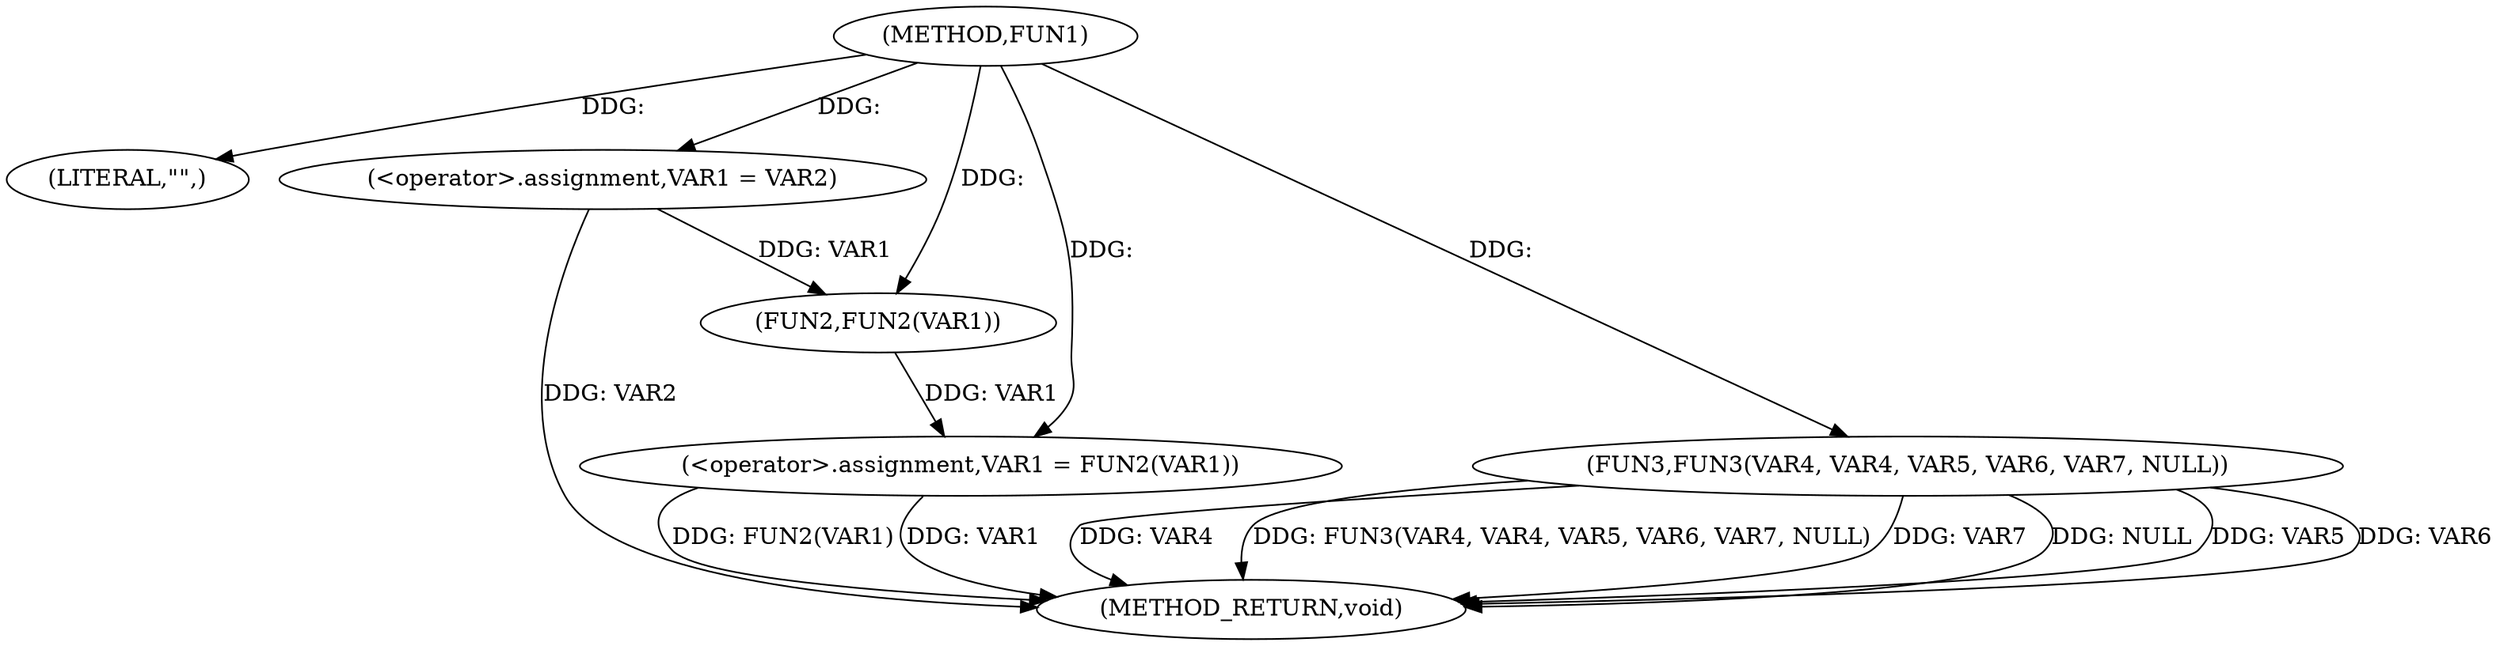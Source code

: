 digraph FUN1 {  
"1000100" [label = "(METHOD,FUN1)" ]
"1000118" [label = "(METHOD_RETURN,void)" ]
"1000103" [label = "(LITERAL,\"\",)" ]
"1000104" [label = "(<operator>.assignment,VAR1 = VAR2)" ]
"1000107" [label = "(<operator>.assignment,VAR1 = FUN2(VAR1))" ]
"1000109" [label = "(FUN2,FUN2(VAR1))" ]
"1000111" [label = "(FUN3,FUN3(VAR4, VAR4, VAR5, VAR6, VAR7, NULL))" ]
  "1000111" -> "1000118"  [ label = "DDG: NULL"] 
  "1000107" -> "1000118"  [ label = "DDG: VAR1"] 
  "1000111" -> "1000118"  [ label = "DDG: VAR5"] 
  "1000111" -> "1000118"  [ label = "DDG: VAR6"] 
  "1000111" -> "1000118"  [ label = "DDG: VAR4"] 
  "1000111" -> "1000118"  [ label = "DDG: FUN3(VAR4, VAR4, VAR5, VAR6, VAR7, NULL)"] 
  "1000111" -> "1000118"  [ label = "DDG: VAR7"] 
  "1000104" -> "1000118"  [ label = "DDG: VAR2"] 
  "1000107" -> "1000118"  [ label = "DDG: FUN2(VAR1)"] 
  "1000100" -> "1000103"  [ label = "DDG: "] 
  "1000100" -> "1000104"  [ label = "DDG: "] 
  "1000109" -> "1000107"  [ label = "DDG: VAR1"] 
  "1000100" -> "1000107"  [ label = "DDG: "] 
  "1000104" -> "1000109"  [ label = "DDG: VAR1"] 
  "1000100" -> "1000109"  [ label = "DDG: "] 
  "1000100" -> "1000111"  [ label = "DDG: "] 
}

